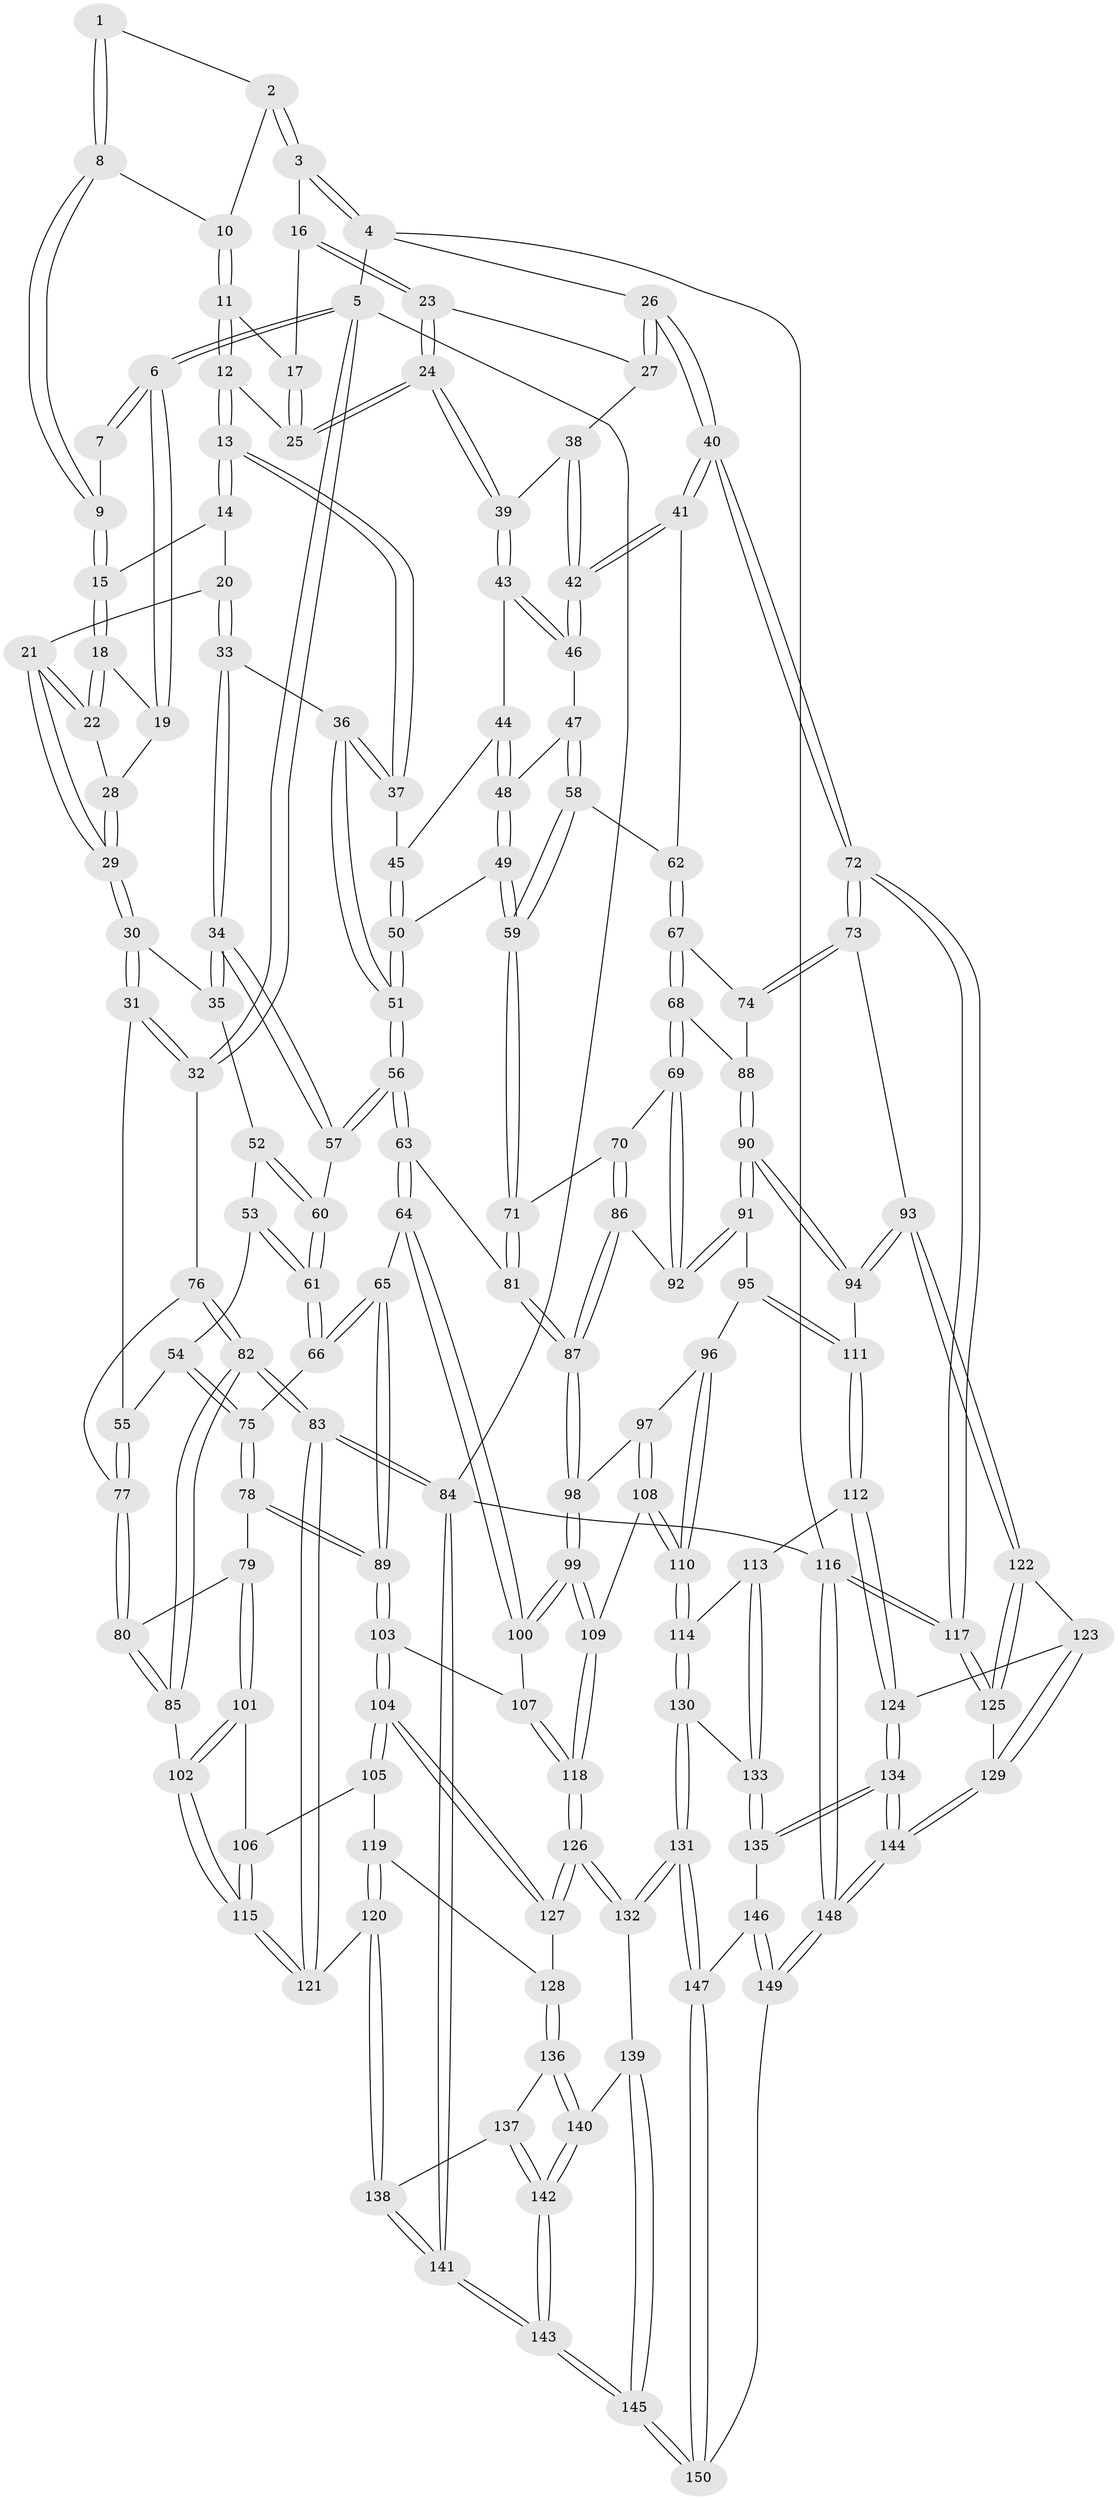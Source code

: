 // coarse degree distribution, {4: 0.2222222222222222, 6: 0.15555555555555556, 10: 0.022222222222222223, 3: 0.3333333333333333, 5: 0.24444444444444444, 2: 0.022222222222222223}
// Generated by graph-tools (version 1.1) at 2025/21/03/04/25 18:21:33]
// undirected, 150 vertices, 372 edges
graph export_dot {
graph [start="1"]
  node [color=gray90,style=filled];
  1 [pos="+0.5641247790512534+0"];
  2 [pos="+0.8223436813203862+0"];
  3 [pos="+0.8869957922841734+0"];
  4 [pos="+1+0"];
  5 [pos="+0+0"];
  6 [pos="+0+0"];
  7 [pos="+0.3279700303961914+0"];
  8 [pos="+0.5437145986228666+0.071335768948917"];
  9 [pos="+0.44857904923268926+0.08066709842242713"];
  10 [pos="+0.556550660413738+0.07984624483708264"];
  11 [pos="+0.617723804371116+0.13895948275536868"];
  12 [pos="+0.6061002809633904+0.19563617863947913"];
  13 [pos="+0.5914636882446931+0.21830394132278802"];
  14 [pos="+0.4471834989292057+0.11471466335502532"];
  15 [pos="+0.44035687165101167+0.10519549993782039"];
  16 [pos="+0.8248911207076675+0"];
  17 [pos="+0.7669160741365909+0.014271415761527085"];
  18 [pos="+0.4079216207909179+0.1273853191684108"];
  19 [pos="+0.156704896060201+0"];
  20 [pos="+0.470956449993124+0.23011786586909647"];
  21 [pos="+0.43438742511912626+0.22078032492239957"];
  22 [pos="+0.39386915648750254+0.14253815761681676"];
  23 [pos="+0.8410590049368042+0.0768964038976656"];
  24 [pos="+0.771171257720137+0.24012187969481227"];
  25 [pos="+0.7192862536552364+0.21040954652784222"];
  26 [pos="+1+0.16391841533499268"];
  27 [pos="+0.9168380758432122+0.2155323266880607"];
  28 [pos="+0.34263761317206654+0.1713401719307275"];
  29 [pos="+0.3129645274667295+0.2640177387807847"];
  30 [pos="+0.3084819781491246+0.2713785396358426"];
  31 [pos="+0.17304662553224867+0.26753742310469286"];
  32 [pos="+0+0"];
  33 [pos="+0.534289752356552+0.282540172582678"];
  34 [pos="+0.4634783468687353+0.337754921021232"];
  35 [pos="+0.31556934068813275+0.28008139312763314"];
  36 [pos="+0.5361070585818647+0.28211396992171806"];
  37 [pos="+0.5785407053509481+0.258037003033273"];
  38 [pos="+0.9150940770933478+0.21993652367716557"];
  39 [pos="+0.7722059651634986+0.2444034244249283"];
  40 [pos="+1+0.48330322270998566"];
  41 [pos="+0.9229758598909416+0.37285583026242813"];
  42 [pos="+0.8964078804919198+0.3347550583610313"];
  43 [pos="+0.772094753320354+0.2570664842316772"];
  44 [pos="+0.7319604341796422+0.3058404664198372"];
  45 [pos="+0.6076005398223454+0.28075402251432197"];
  46 [pos="+0.8897050973915912+0.3331953013493941"];
  47 [pos="+0.7791820928492401+0.3608930854285149"];
  48 [pos="+0.7386163851915284+0.33693872912297135"];
  49 [pos="+0.6749174607534016+0.4384873269104746"];
  50 [pos="+0.670483288144411+0.4377047372814369"];
  51 [pos="+0.5897686983314482+0.46634451956696293"];
  52 [pos="+0.3193249641051219+0.3451671625416755"];
  53 [pos="+0.3187332695708695+0.36937763863423334"];
  54 [pos="+0.23164072168282876+0.44308398979044833"];
  55 [pos="+0.16194427329538336+0.4111535755654047"];
  56 [pos="+0.5771032001561259+0.47778580561525674"];
  57 [pos="+0.44999280829386595+0.4173952151230749"];
  58 [pos="+0.7853372158212941+0.4314479194676582"];
  59 [pos="+0.7023593397434758+0.4593286662570924"];
  60 [pos="+0.4469237776673564+0.42026173203088496"];
  61 [pos="+0.3838934508702921+0.4864319954991049"];
  62 [pos="+0.838756389136123+0.4458920835438633"];
  63 [pos="+0.5604690132252127+0.5630300292392356"];
  64 [pos="+0.4870081249473312+0.595371465113586"];
  65 [pos="+0.4103024815890762+0.5761527009702626"];
  66 [pos="+0.37999081177464233+0.4960366782503723"];
  67 [pos="+0.8386019968016368+0.46919814730797765"];
  68 [pos="+0.7665775873630336+0.5454582320419021"];
  69 [pos="+0.7557968828684869+0.5443903925997329"];
  70 [pos="+0.7149176896461592+0.4873885064340772"];
  71 [pos="+0.7068280683318132+0.4726584074321775"];
  72 [pos="+1+0.5727204580447512"];
  73 [pos="+0.9929669355947129+0.6308288746030495"];
  74 [pos="+0.8741636963616966+0.5243036031566145"];
  75 [pos="+0.2805008550799144+0.49304903952432316"];
  76 [pos="+0+0"];
  77 [pos="+0.12072241822511898+0.4503971129469148"];
  78 [pos="+0.21565264183724964+0.5985076243770433"];
  79 [pos="+0.20908357391506974+0.5979270648821298"];
  80 [pos="+0.05905838587071944+0.5252795835654782"];
  81 [pos="+0.6159121450763099+0.5995792720579983"];
  82 [pos="+0+0.590838294574585"];
  83 [pos="+0+0.979133204977957"];
  84 [pos="+0+1"];
  85 [pos="+0+0.5935881355596029"];
  86 [pos="+0.6516702355044162+0.5976153156602119"];
  87 [pos="+0.6183376683376237+0.6018601857284008"];
  88 [pos="+0.7758141887103767+0.551604467629479"];
  89 [pos="+0.31658136908806367+0.693295492079105"];
  90 [pos="+0.8817497750240978+0.6585471741992573"];
  91 [pos="+0.741852596863266+0.6600618266545751"];
  92 [pos="+0.7169780747128937+0.5985552702550263"];
  93 [pos="+0.9201468219527968+0.6726549485594916"];
  94 [pos="+0.9138520084595283+0.671072396667796"];
  95 [pos="+0.7073446918880022+0.7066635584831679"];
  96 [pos="+0.6827276879198297+0.6995934315409517"];
  97 [pos="+0.6423376572710434+0.6594510977400562"];
  98 [pos="+0.6205730183281887+0.619761988491789"];
  99 [pos="+0.5408522976765022+0.7419666273770438"];
  100 [pos="+0.5111021309163458+0.7137934296872291"];
  101 [pos="+0.14294133856529465+0.6992886478335856"];
  102 [pos="+0+0.6626576269413919"];
  103 [pos="+0.3164950639472051+0.6996015070759134"];
  104 [pos="+0.3015292101808415+0.7389701912976504"];
  105 [pos="+0.18146007237199666+0.7354141910198897"];
  106 [pos="+0.17027751092724536+0.7297443168768877"];
  107 [pos="+0.4402993730746614+0.7291770178758362"];
  108 [pos="+0.5626015413502297+0.7774230010358094"];
  109 [pos="+0.5586642191152651+0.7746709261721458"];
  110 [pos="+0.5630045155469273+0.777793649756457"];
  111 [pos="+0.7217082701598292+0.7489114511657194"];
  112 [pos="+0.7240469879632594+0.8075850362757762"];
  113 [pos="+0.6032621407478148+0.8098986922816166"];
  114 [pos="+0.5691441962716887+0.787643742044063"];
  115 [pos="+0.0744711214796232+0.8048273062458958"];
  116 [pos="+1+1"];
  117 [pos="+1+0.866696330633967"];
  118 [pos="+0.44336477250177675+0.8231307691979876"];
  119 [pos="+0.1568255773211237+0.8079643958684326"];
  120 [pos="+0.09508499639175447+0.8505258882516422"];
  121 [pos="+0.09372030668678173+0.8492668863002643"];
  122 [pos="+0.9112065917471103+0.6994531957956899"];
  123 [pos="+0.8355673718301206+0.7896318789481963"];
  124 [pos="+0.7676215546569497+0.8509651083785135"];
  125 [pos="+0.9523225814597047+0.884643357624103"];
  126 [pos="+0.40462475591179414+0.8583729802649274"];
  127 [pos="+0.3068621624326135+0.8013276676537012"];
  128 [pos="+0.28920944832860385+0.8218418097323701"];
  129 [pos="+0.9414639271324698+0.8933571924233705"];
  130 [pos="+0.5105655007290466+0.9100777203826614"];
  131 [pos="+0.4571497254661298+0.9538293418511271"];
  132 [pos="+0.4316853873163909+0.9209721268287845"];
  133 [pos="+0.6191559558703479+0.9116995217612646"];
  134 [pos="+0.7846906903412638+0.9926843158484363"];
  135 [pos="+0.6363895154716066+0.9351048888894614"];
  136 [pos="+0.2889927611561437+0.8222302618343108"];
  137 [pos="+0.19971855998418303+0.8891013262210923"];
  138 [pos="+0.09991028432119294+0.8611205789696996"];
  139 [pos="+0.3351088478370764+0.9421014875438324"];
  140 [pos="+0.293240956699668+0.9278195872597849"];
  141 [pos="+0+1"];
  142 [pos="+0.2147611868920076+1"];
  143 [pos="+0.15919858374584026+1"];
  144 [pos="+0.8064717395024446+1"];
  145 [pos="+0.31044952584758795+1"];
  146 [pos="+0.6174810040215847+0.9481361222233229"];
  147 [pos="+0.4658060513147174+1"];
  148 [pos="+0.8362303909852268+1"];
  149 [pos="+0.5277281101539414+1"];
  150 [pos="+0.4389445478935215+1"];
  1 -- 2;
  1 -- 8;
  1 -- 8;
  2 -- 3;
  2 -- 3;
  2 -- 10;
  3 -- 4;
  3 -- 4;
  3 -- 16;
  4 -- 5;
  4 -- 26;
  4 -- 116;
  5 -- 6;
  5 -- 6;
  5 -- 32;
  5 -- 32;
  5 -- 84;
  6 -- 7;
  6 -- 7;
  6 -- 19;
  6 -- 19;
  7 -- 9;
  8 -- 9;
  8 -- 9;
  8 -- 10;
  9 -- 15;
  9 -- 15;
  10 -- 11;
  10 -- 11;
  11 -- 12;
  11 -- 12;
  11 -- 17;
  12 -- 13;
  12 -- 13;
  12 -- 25;
  13 -- 14;
  13 -- 14;
  13 -- 37;
  13 -- 37;
  14 -- 15;
  14 -- 20;
  15 -- 18;
  15 -- 18;
  16 -- 17;
  16 -- 23;
  16 -- 23;
  17 -- 25;
  17 -- 25;
  18 -- 19;
  18 -- 22;
  18 -- 22;
  19 -- 28;
  20 -- 21;
  20 -- 33;
  20 -- 33;
  21 -- 22;
  21 -- 22;
  21 -- 29;
  21 -- 29;
  22 -- 28;
  23 -- 24;
  23 -- 24;
  23 -- 27;
  24 -- 25;
  24 -- 25;
  24 -- 39;
  24 -- 39;
  26 -- 27;
  26 -- 27;
  26 -- 40;
  26 -- 40;
  27 -- 38;
  28 -- 29;
  28 -- 29;
  29 -- 30;
  29 -- 30;
  30 -- 31;
  30 -- 31;
  30 -- 35;
  31 -- 32;
  31 -- 32;
  31 -- 55;
  32 -- 76;
  33 -- 34;
  33 -- 34;
  33 -- 36;
  34 -- 35;
  34 -- 35;
  34 -- 57;
  34 -- 57;
  35 -- 52;
  36 -- 37;
  36 -- 37;
  36 -- 51;
  36 -- 51;
  37 -- 45;
  38 -- 39;
  38 -- 42;
  38 -- 42;
  39 -- 43;
  39 -- 43;
  40 -- 41;
  40 -- 41;
  40 -- 72;
  40 -- 72;
  41 -- 42;
  41 -- 42;
  41 -- 62;
  42 -- 46;
  42 -- 46;
  43 -- 44;
  43 -- 46;
  43 -- 46;
  44 -- 45;
  44 -- 48;
  44 -- 48;
  45 -- 50;
  45 -- 50;
  46 -- 47;
  47 -- 48;
  47 -- 58;
  47 -- 58;
  48 -- 49;
  48 -- 49;
  49 -- 50;
  49 -- 59;
  49 -- 59;
  50 -- 51;
  50 -- 51;
  51 -- 56;
  51 -- 56;
  52 -- 53;
  52 -- 60;
  52 -- 60;
  53 -- 54;
  53 -- 61;
  53 -- 61;
  54 -- 55;
  54 -- 75;
  54 -- 75;
  55 -- 77;
  55 -- 77;
  56 -- 57;
  56 -- 57;
  56 -- 63;
  56 -- 63;
  57 -- 60;
  58 -- 59;
  58 -- 59;
  58 -- 62;
  59 -- 71;
  59 -- 71;
  60 -- 61;
  60 -- 61;
  61 -- 66;
  61 -- 66;
  62 -- 67;
  62 -- 67;
  63 -- 64;
  63 -- 64;
  63 -- 81;
  64 -- 65;
  64 -- 100;
  64 -- 100;
  65 -- 66;
  65 -- 66;
  65 -- 89;
  65 -- 89;
  66 -- 75;
  67 -- 68;
  67 -- 68;
  67 -- 74;
  68 -- 69;
  68 -- 69;
  68 -- 88;
  69 -- 70;
  69 -- 92;
  69 -- 92;
  70 -- 71;
  70 -- 86;
  70 -- 86;
  71 -- 81;
  71 -- 81;
  72 -- 73;
  72 -- 73;
  72 -- 117;
  72 -- 117;
  73 -- 74;
  73 -- 74;
  73 -- 93;
  74 -- 88;
  75 -- 78;
  75 -- 78;
  76 -- 77;
  76 -- 82;
  76 -- 82;
  77 -- 80;
  77 -- 80;
  78 -- 79;
  78 -- 89;
  78 -- 89;
  79 -- 80;
  79 -- 101;
  79 -- 101;
  80 -- 85;
  80 -- 85;
  81 -- 87;
  81 -- 87;
  82 -- 83;
  82 -- 83;
  82 -- 85;
  82 -- 85;
  83 -- 84;
  83 -- 84;
  83 -- 121;
  83 -- 121;
  84 -- 141;
  84 -- 141;
  84 -- 116;
  85 -- 102;
  86 -- 87;
  86 -- 87;
  86 -- 92;
  87 -- 98;
  87 -- 98;
  88 -- 90;
  88 -- 90;
  89 -- 103;
  89 -- 103;
  90 -- 91;
  90 -- 91;
  90 -- 94;
  90 -- 94;
  91 -- 92;
  91 -- 92;
  91 -- 95;
  93 -- 94;
  93 -- 94;
  93 -- 122;
  93 -- 122;
  94 -- 111;
  95 -- 96;
  95 -- 111;
  95 -- 111;
  96 -- 97;
  96 -- 110;
  96 -- 110;
  97 -- 98;
  97 -- 108;
  97 -- 108;
  98 -- 99;
  98 -- 99;
  99 -- 100;
  99 -- 100;
  99 -- 109;
  99 -- 109;
  100 -- 107;
  101 -- 102;
  101 -- 102;
  101 -- 106;
  102 -- 115;
  102 -- 115;
  103 -- 104;
  103 -- 104;
  103 -- 107;
  104 -- 105;
  104 -- 105;
  104 -- 127;
  104 -- 127;
  105 -- 106;
  105 -- 119;
  106 -- 115;
  106 -- 115;
  107 -- 118;
  107 -- 118;
  108 -- 109;
  108 -- 110;
  108 -- 110;
  109 -- 118;
  109 -- 118;
  110 -- 114;
  110 -- 114;
  111 -- 112;
  111 -- 112;
  112 -- 113;
  112 -- 124;
  112 -- 124;
  113 -- 114;
  113 -- 133;
  113 -- 133;
  114 -- 130;
  114 -- 130;
  115 -- 121;
  115 -- 121;
  116 -- 117;
  116 -- 117;
  116 -- 148;
  116 -- 148;
  117 -- 125;
  117 -- 125;
  118 -- 126;
  118 -- 126;
  119 -- 120;
  119 -- 120;
  119 -- 128;
  120 -- 121;
  120 -- 138;
  120 -- 138;
  122 -- 123;
  122 -- 125;
  122 -- 125;
  123 -- 124;
  123 -- 129;
  123 -- 129;
  124 -- 134;
  124 -- 134;
  125 -- 129;
  126 -- 127;
  126 -- 127;
  126 -- 132;
  126 -- 132;
  127 -- 128;
  128 -- 136;
  128 -- 136;
  129 -- 144;
  129 -- 144;
  130 -- 131;
  130 -- 131;
  130 -- 133;
  131 -- 132;
  131 -- 132;
  131 -- 147;
  131 -- 147;
  132 -- 139;
  133 -- 135;
  133 -- 135;
  134 -- 135;
  134 -- 135;
  134 -- 144;
  134 -- 144;
  135 -- 146;
  136 -- 137;
  136 -- 140;
  136 -- 140;
  137 -- 138;
  137 -- 142;
  137 -- 142;
  138 -- 141;
  138 -- 141;
  139 -- 140;
  139 -- 145;
  139 -- 145;
  140 -- 142;
  140 -- 142;
  141 -- 143;
  141 -- 143;
  142 -- 143;
  142 -- 143;
  143 -- 145;
  143 -- 145;
  144 -- 148;
  144 -- 148;
  145 -- 150;
  145 -- 150;
  146 -- 147;
  146 -- 149;
  146 -- 149;
  147 -- 150;
  147 -- 150;
  148 -- 149;
  148 -- 149;
  149 -- 150;
}

